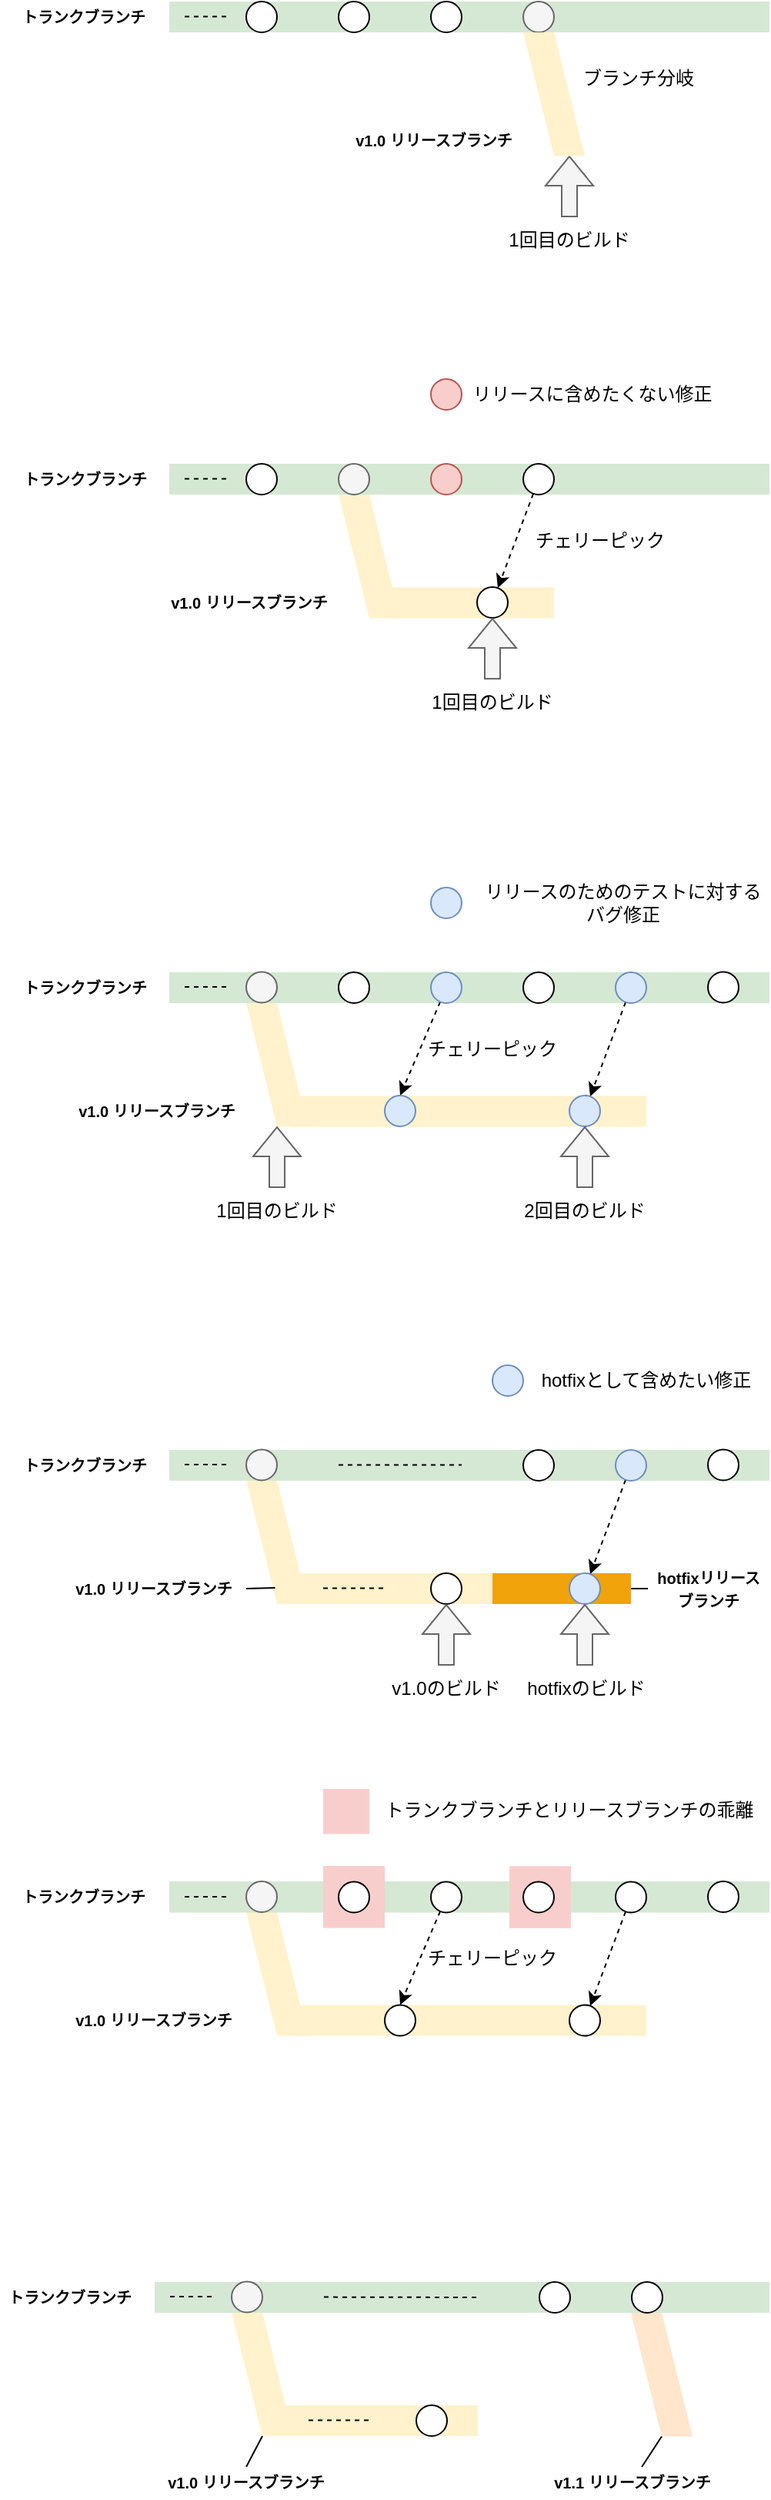 <mxfile version="24.7.7">
  <diagram name="ページ1" id="_p8y2ZMvJbF9bzFV4q6h">
    <mxGraphModel dx="1242" dy="785" grid="1" gridSize="10" guides="1" tooltips="1" connect="1" arrows="1" fold="1" page="1" pageScale="1" pageWidth="827" pageHeight="1169" math="0" shadow="0">
      <root>
        <mxCell id="0" />
        <mxCell id="1" parent="0" />
        <mxCell id="YSzRyxxZKu7olnSzr28_-48" value="" style="group" parent="1" vertex="1" connectable="0">
          <mxGeometry x="390" y="1520" width="100" height="80.25" as="geometry" />
        </mxCell>
        <mxCell id="YSzRyxxZKu7olnSzr28_-45" value="" style="shape=parallelogram;perimeter=parallelogramPerimeter;whiteSpace=wrap;html=1;fixedSize=1;fillColor=#ffe6cc;strokeColor=none;flipH=1;" parent="YSzRyxxZKu7olnSzr28_-48" vertex="1">
          <mxGeometry x="20" width="40" height="80.25" as="geometry" />
        </mxCell>
        <mxCell id="YSzRyxxZKu7olnSzr28_-2" value="" style="rounded=0;whiteSpace=wrap;html=1;fillColor=#f0a30a;strokeColor=none;fontColor=#000000;" parent="1" vertex="1">
          <mxGeometry x="320" y="1040" width="90" height="20" as="geometry" />
        </mxCell>
        <mxCell id="YSzRyxxZKu7olnSzr28_-1" value="" style="group" parent="1" vertex="1" connectable="0">
          <mxGeometry x="160" y="979.75" width="160" height="80.25" as="geometry" />
        </mxCell>
        <mxCell id="HbvzMS01daK5KtU9_YOO-90" value="" style="rounded=0;whiteSpace=wrap;html=1;fillColor=#fff2cc;strokeColor=none;" parent="YSzRyxxZKu7olnSzr28_-1" vertex="1">
          <mxGeometry x="30" y="60.25" width="130" height="20" as="geometry" />
        </mxCell>
        <mxCell id="lpfqvlLdq34NH5uHOWzO-2" value="" style="shape=parallelogram;perimeter=parallelogramPerimeter;whiteSpace=wrap;html=1;fixedSize=1;fillColor=#fff2cc;strokeColor=none;flipH=1;" parent="YSzRyxxZKu7olnSzr28_-1" vertex="1">
          <mxGeometry width="40" height="80.25" as="geometry" />
        </mxCell>
        <mxCell id="lpfqvlLdq34NH5uHOWzO-17" value="" style="group" parent="1" vertex="1" connectable="0">
          <mxGeometry x="220" y="340" width="260" height="80.25" as="geometry" />
        </mxCell>
        <mxCell id="lpfqvlLdq34NH5uHOWzO-18" value="" style="rounded=0;whiteSpace=wrap;html=1;fillColor=#fff2cc;strokeColor=none;" parent="lpfqvlLdq34NH5uHOWzO-17" vertex="1">
          <mxGeometry x="30" y="60.25" width="110" height="20" as="geometry" />
        </mxCell>
        <mxCell id="lpfqvlLdq34NH5uHOWzO-19" value="" style="shape=parallelogram;perimeter=parallelogramPerimeter;whiteSpace=wrap;html=1;fixedSize=1;fillColor=#fff2cc;strokeColor=none;flipH=1;" parent="lpfqvlLdq34NH5uHOWzO-17" vertex="1">
          <mxGeometry width="40" height="80.25" as="geometry" />
        </mxCell>
        <mxCell id="lpfqvlLdq34NH5uHOWzO-12" value="" style="group" parent="1" vertex="1" connectable="0">
          <mxGeometry x="160" y="670" width="260" height="80.25" as="geometry" />
        </mxCell>
        <mxCell id="lpfqvlLdq34NH5uHOWzO-13" value="" style="rounded=0;whiteSpace=wrap;html=1;fillColor=#fff2cc;strokeColor=none;" parent="lpfqvlLdq34NH5uHOWzO-12" vertex="1">
          <mxGeometry x="30" y="60.25" width="230" height="20" as="geometry" />
        </mxCell>
        <mxCell id="lpfqvlLdq34NH5uHOWzO-14" value="" style="shape=parallelogram;perimeter=parallelogramPerimeter;whiteSpace=wrap;html=1;fixedSize=1;fillColor=#fff2cc;strokeColor=none;flipH=1;" parent="lpfqvlLdq34NH5uHOWzO-12" vertex="1">
          <mxGeometry width="40" height="80.25" as="geometry" />
        </mxCell>
        <mxCell id="lpfqvlLdq34NH5uHOWzO-7" value="" style="group" parent="1" vertex="1" connectable="0">
          <mxGeometry x="160" y="1260" width="260" height="80.25" as="geometry" />
        </mxCell>
        <mxCell id="lpfqvlLdq34NH5uHOWzO-4" value="" style="rounded=0;whiteSpace=wrap;html=1;fillColor=#fff2cc;strokeColor=none;" parent="lpfqvlLdq34NH5uHOWzO-7" vertex="1">
          <mxGeometry x="30" y="60.25" width="230" height="20" as="geometry" />
        </mxCell>
        <mxCell id="lpfqvlLdq34NH5uHOWzO-5" value="" style="shape=parallelogram;perimeter=parallelogramPerimeter;whiteSpace=wrap;html=1;fixedSize=1;fillColor=#fff2cc;strokeColor=none;flipH=1;" parent="lpfqvlLdq34NH5uHOWzO-7" vertex="1">
          <mxGeometry width="40" height="80.25" as="geometry" />
        </mxCell>
        <mxCell id="qTluzcmFmL69i6N4RuAm-2" value="" style="rounded=0;whiteSpace=wrap;html=1;fillColor=#d5e8d4;strokeColor=none;" parent="1" vertex="1">
          <mxGeometry x="110" y="1240" width="390" height="20.25" as="geometry" />
        </mxCell>
        <mxCell id="2vuED8A4F-XmMgElCVzB-1" value="" style="rounded=0;whiteSpace=wrap;html=1;fillColor=#f8cecc;strokeColor=none;" parent="1" vertex="1">
          <mxGeometry x="331" y="1230.13" width="40" height="40.25" as="geometry" />
        </mxCell>
        <mxCell id="p1uvAuJWru4tgl7bkKN8-22" value="" style="rounded=0;whiteSpace=wrap;html=1;fillColor=#d5e8d4;strokeColor=none;" parent="1" vertex="1">
          <mxGeometry x="110" y="20" width="390" height="20" as="geometry" />
        </mxCell>
        <mxCell id="qTluzcmFmL69i6N4RuAm-30" value="" style="rounded=0;whiteSpace=wrap;html=1;fillColor=#f8cecc;strokeColor=none;" parent="1" vertex="1">
          <mxGeometry x="210" y="1230" width="40" height="40.25" as="geometry" />
        </mxCell>
        <mxCell id="p1uvAuJWru4tgl7bkKN8-8" value="" style="ellipse;whiteSpace=wrap;html=1;aspect=fixed;" parent="1" vertex="1">
          <mxGeometry x="160" y="20" width="20" height="20" as="geometry" />
        </mxCell>
        <mxCell id="Q-xTxNDlCBi8yUghtBU0-15" value="" style="ellipse;whiteSpace=wrap;html=1;aspect=fixed;" parent="1" vertex="1">
          <mxGeometry x="220" y="20" width="20" height="20" as="geometry" />
        </mxCell>
        <mxCell id="kbSniEzKT8dJjR5d77Om-10" value="" style="ellipse;whiteSpace=wrap;html=1;aspect=fixed;" parent="1" vertex="1">
          <mxGeometry x="280" y="20" width="20" height="20" as="geometry" />
        </mxCell>
        <mxCell id="kbSniEzKT8dJjR5d77Om-11" value="" style="ellipse;whiteSpace=wrap;html=1;aspect=fixed;fillColor=#f5f5f5;strokeColor=#666666;fontColor=#333333;" parent="1" vertex="1">
          <mxGeometry x="340" y="20" width="20" height="20" as="geometry" />
        </mxCell>
        <mxCell id="p1uvAuJWru4tgl7bkKN8-2" value="&lt;font style=&quot;font-size: 10px;&quot;&gt;&lt;b&gt;トランクブランチ&lt;/b&gt;&lt;/font&gt;" style="text;html=1;strokeColor=none;fillColor=none;align=center;verticalAlign=middle;whiteSpace=wrap;rounded=0;" parent="1" vertex="1">
          <mxGeometry x="9" y="19.38" width="91" height="21.25" as="geometry" />
        </mxCell>
        <mxCell id="p1uvAuJWru4tgl7bkKN8-4" value="&lt;b&gt;&lt;font style=&quot;font-size: 10px;&quot;&gt;v1.0 リリースブランチ&lt;/font&gt;&lt;/b&gt;" style="text;html=1;strokeColor=none;fillColor=none;align=center;verticalAlign=middle;whiteSpace=wrap;rounded=0;" parent="1" vertex="1">
          <mxGeometry x="224" y="100.25" width="116" height="20" as="geometry" />
        </mxCell>
        <mxCell id="HbvzMS01daK5KtU9_YOO-7" value="" style="rounded=0;whiteSpace=wrap;html=1;fillColor=#d5e8d4;strokeColor=none;" parent="1" vertex="1">
          <mxGeometry x="110" y="650" width="390" height="20" as="geometry" />
        </mxCell>
        <mxCell id="HbvzMS01daK5KtU9_YOO-16" value="" style="ellipse;whiteSpace=wrap;html=1;aspect=fixed;fillColor=#f5f5f5;fontColor=#333333;strokeColor=#666666;" parent="1" vertex="1">
          <mxGeometry x="160" y="649.75" width="20" height="20" as="geometry" />
        </mxCell>
        <mxCell id="HbvzMS01daK5KtU9_YOO-36" style="rounded=0;orthogonalLoop=1;jettySize=auto;html=1;entryX=0.5;entryY=0;entryDx=0;entryDy=0;dashed=1;" parent="1" source="HbvzMS01daK5KtU9_YOO-23" target="HbvzMS01daK5KtU9_YOO-33" edge="1">
          <mxGeometry relative="1" as="geometry" />
        </mxCell>
        <mxCell id="HbvzMS01daK5KtU9_YOO-23" value="" style="ellipse;whiteSpace=wrap;html=1;aspect=fixed;fillColor=#dae8fc;strokeColor=#6c8ebf;" parent="1" vertex="1">
          <mxGeometry x="280" y="650" width="20" height="20" as="geometry" />
        </mxCell>
        <mxCell id="HbvzMS01daK5KtU9_YOO-25" value="" style="ellipse;whiteSpace=wrap;html=1;aspect=fixed;" parent="1" vertex="1">
          <mxGeometry x="340" y="650" width="20" height="20" as="geometry" />
        </mxCell>
        <mxCell id="HbvzMS01daK5KtU9_YOO-37" style="rounded=0;orthogonalLoop=1;jettySize=auto;html=1;dashed=1;" parent="1" source="HbvzMS01daK5KtU9_YOO-26" target="HbvzMS01daK5KtU9_YOO-34" edge="1">
          <mxGeometry relative="1" as="geometry" />
        </mxCell>
        <mxCell id="HbvzMS01daK5KtU9_YOO-26" value="" style="ellipse;whiteSpace=wrap;html=1;aspect=fixed;fillColor=#dae8fc;strokeColor=#6c8ebf;" parent="1" vertex="1">
          <mxGeometry x="400" y="650" width="20" height="20" as="geometry" />
        </mxCell>
        <mxCell id="HbvzMS01daK5KtU9_YOO-29" value="" style="ellipse;whiteSpace=wrap;html=1;aspect=fixed;" parent="1" vertex="1">
          <mxGeometry x="460" y="649.75" width="20" height="20" as="geometry" />
        </mxCell>
        <mxCell id="HbvzMS01daK5KtU9_YOO-33" value="" style="ellipse;whiteSpace=wrap;html=1;aspect=fixed;fillColor=#dae8fc;strokeColor=#6c8ebf;" parent="1" vertex="1">
          <mxGeometry x="250" y="730" width="20" height="20" as="geometry" />
        </mxCell>
        <mxCell id="HbvzMS01daK5KtU9_YOO-34" value="" style="ellipse;whiteSpace=wrap;html=1;aspect=fixed;fillColor=#dae8fc;strokeColor=#6c8ebf;" parent="1" vertex="1">
          <mxGeometry x="370" y="730" width="20" height="20" as="geometry" />
        </mxCell>
        <mxCell id="HbvzMS01daK5KtU9_YOO-39" value="" style="ellipse;whiteSpace=wrap;html=1;aspect=fixed;fillColor=#dae8fc;strokeColor=#6c8ebf;" parent="1" vertex="1">
          <mxGeometry x="280" y="595" width="20" height="20" as="geometry" />
        </mxCell>
        <mxCell id="HbvzMS01daK5KtU9_YOO-40" value="リリースのためのテストに対するバグ修正" style="text;html=1;align=center;verticalAlign=middle;whiteSpace=wrap;rounded=0;" parent="1" vertex="1">
          <mxGeometry x="310" y="590" width="190" height="30" as="geometry" />
        </mxCell>
        <mxCell id="HbvzMS01daK5KtU9_YOO-46" value="チェリーピック" style="text;html=1;align=center;verticalAlign=middle;whiteSpace=wrap;rounded=0;" parent="1" vertex="1">
          <mxGeometry x="270" y="685" width="100" height="30" as="geometry" />
        </mxCell>
        <mxCell id="HbvzMS01daK5KtU9_YOO-47" value="" style="ellipse;whiteSpace=wrap;html=1;aspect=fixed;" parent="1" vertex="1">
          <mxGeometry x="220" y="650" width="20" height="20" as="geometry" />
        </mxCell>
        <mxCell id="HbvzMS01daK5KtU9_YOO-51" value="" style="rounded=0;whiteSpace=wrap;html=1;fillColor=#d5e8d4;strokeColor=none;" parent="1" vertex="1">
          <mxGeometry x="110" y="320" width="390" height="20" as="geometry" />
        </mxCell>
        <mxCell id="HbvzMS01daK5KtU9_YOO-54" value="" style="ellipse;whiteSpace=wrap;html=1;aspect=fixed;" parent="1" vertex="1">
          <mxGeometry x="160" y="320" width="20" height="20" as="geometry" />
        </mxCell>
        <mxCell id="HbvzMS01daK5KtU9_YOO-56" value="" style="ellipse;whiteSpace=wrap;html=1;aspect=fixed;fillColor=#f5f5f5;fontColor=#333333;strokeColor=#666666;" parent="1" vertex="1">
          <mxGeometry x="220" y="320" width="20" height="20" as="geometry" />
        </mxCell>
        <mxCell id="HbvzMS01daK5KtU9_YOO-58" value="" style="ellipse;whiteSpace=wrap;html=1;aspect=fixed;fillColor=#f8cecc;strokeColor=#b85450;" parent="1" vertex="1">
          <mxGeometry x="280" y="320" width="20" height="20" as="geometry" />
        </mxCell>
        <mxCell id="HbvzMS01daK5KtU9_YOO-64" style="rounded=0;orthogonalLoop=1;jettySize=auto;html=1;dashed=1;" parent="1" source="HbvzMS01daK5KtU9_YOO-60" target="HbvzMS01daK5KtU9_YOO-63" edge="1">
          <mxGeometry relative="1" as="geometry" />
        </mxCell>
        <mxCell id="HbvzMS01daK5KtU9_YOO-60" value="" style="ellipse;whiteSpace=wrap;html=1;aspect=fixed;" parent="1" vertex="1">
          <mxGeometry x="340" y="320" width="20" height="20" as="geometry" />
        </mxCell>
        <mxCell id="HbvzMS01daK5KtU9_YOO-63" value="" style="ellipse;whiteSpace=wrap;html=1;aspect=fixed;" parent="1" vertex="1">
          <mxGeometry x="310" y="400" width="20" height="20" as="geometry" />
        </mxCell>
        <mxCell id="HbvzMS01daK5KtU9_YOO-65" value="チェリーピック" style="text;html=1;align=center;verticalAlign=middle;whiteSpace=wrap;rounded=0;" parent="1" vertex="1">
          <mxGeometry x="340" y="355" width="100" height="30" as="geometry" />
        </mxCell>
        <mxCell id="HbvzMS01daK5KtU9_YOO-66" value="" style="ellipse;whiteSpace=wrap;html=1;aspect=fixed;fillColor=#f8cecc;strokeColor=#b85450;" parent="1" vertex="1">
          <mxGeometry x="280" y="265" width="20" height="20" as="geometry" />
        </mxCell>
        <mxCell id="HbvzMS01daK5KtU9_YOO-67" value="リリースに含めたくない修正" style="text;html=1;align=center;verticalAlign=middle;whiteSpace=wrap;rounded=0;fontFamily=Helvetica;fontSize=12;fontColor=default;" parent="1" vertex="1">
          <mxGeometry x="300" y="260" width="170" height="30" as="geometry" />
        </mxCell>
        <mxCell id="HbvzMS01daK5KtU9_YOO-68" value="" style="shape=flexArrow;endArrow=classic;html=1;rounded=0;fillColor=#f5f5f5;strokeColor=#666666;" parent="1" edge="1">
          <mxGeometry width="50" height="50" relative="1" as="geometry">
            <mxPoint x="370" y="160" as="sourcePoint" />
            <mxPoint x="370" y="120" as="targetPoint" />
          </mxGeometry>
        </mxCell>
        <mxCell id="HbvzMS01daK5KtU9_YOO-69" value="1回目のビルド" style="text;html=1;align=center;verticalAlign=middle;whiteSpace=wrap;rounded=0;fontFamily=Helvetica;fontSize=12;fontColor=default;" parent="1" vertex="1">
          <mxGeometry x="320" y="160" width="100" height="30" as="geometry" />
        </mxCell>
        <mxCell id="HbvzMS01daK5KtU9_YOO-82" value="" style="shape=flexArrow;endArrow=classic;html=1;rounded=0;fillColor=#f5f5f5;strokeColor=#666666;" parent="1" edge="1">
          <mxGeometry width="50" height="50" relative="1" as="geometry">
            <mxPoint x="320" y="460" as="sourcePoint" />
            <mxPoint x="320" y="420" as="targetPoint" />
          </mxGeometry>
        </mxCell>
        <mxCell id="HbvzMS01daK5KtU9_YOO-83" value="1回目のビルド" style="text;html=1;align=center;verticalAlign=middle;whiteSpace=wrap;rounded=0;fontFamily=Helvetica;fontSize=12;fontColor=default;" parent="1" vertex="1">
          <mxGeometry x="270" y="460" width="100" height="30" as="geometry" />
        </mxCell>
        <mxCell id="HbvzMS01daK5KtU9_YOO-84" value="" style="shape=flexArrow;endArrow=classic;html=1;rounded=0;fillColor=#f5f5f5;strokeColor=#666666;" parent="1" edge="1">
          <mxGeometry width="50" height="50" relative="1" as="geometry">
            <mxPoint x="180" y="790" as="sourcePoint" />
            <mxPoint x="180" y="750" as="targetPoint" />
          </mxGeometry>
        </mxCell>
        <mxCell id="HbvzMS01daK5KtU9_YOO-85" value="1回目のビルド" style="text;html=1;align=center;verticalAlign=middle;whiteSpace=wrap;rounded=0;fontFamily=Helvetica;fontSize=12;fontColor=default;" parent="1" vertex="1">
          <mxGeometry x="130" y="790" width="100" height="30" as="geometry" />
        </mxCell>
        <mxCell id="HbvzMS01daK5KtU9_YOO-86" value="" style="shape=flexArrow;endArrow=classic;html=1;rounded=0;fillColor=#f5f5f5;strokeColor=#666666;" parent="1" edge="1">
          <mxGeometry width="50" height="50" relative="1" as="geometry">
            <mxPoint x="380" y="790" as="sourcePoint" />
            <mxPoint x="380" y="750" as="targetPoint" />
          </mxGeometry>
        </mxCell>
        <mxCell id="HbvzMS01daK5KtU9_YOO-87" value="2回目のビルド" style="text;html=1;align=center;verticalAlign=middle;whiteSpace=wrap;rounded=0;fontFamily=Helvetica;fontSize=12;fontColor=default;" parent="1" vertex="1">
          <mxGeometry x="330" y="790" width="100" height="30" as="geometry" />
        </mxCell>
        <mxCell id="HbvzMS01daK5KtU9_YOO-89" value="ブランチ分岐" style="text;html=1;align=center;verticalAlign=middle;whiteSpace=wrap;rounded=0;fontFamily=Helvetica;fontSize=12;fontColor=default;" parent="1" vertex="1">
          <mxGeometry x="370" y="55" width="90" height="30" as="geometry" />
        </mxCell>
        <mxCell id="HbvzMS01daK5KtU9_YOO-91" value="" style="rounded=0;whiteSpace=wrap;html=1;fillColor=#d5e8d4;strokeColor=none;" parent="1" vertex="1">
          <mxGeometry x="110" y="960" width="390" height="20" as="geometry" />
        </mxCell>
        <mxCell id="HbvzMS01daK5KtU9_YOO-94" value="" style="ellipse;whiteSpace=wrap;html=1;aspect=fixed;fillColor=#f5f5f5;fontColor=#333333;strokeColor=#666666;" parent="1" vertex="1">
          <mxGeometry x="160" y="959.75" width="20" height="20" as="geometry" />
        </mxCell>
        <mxCell id="YSzRyxxZKu7olnSzr28_-3" style="rounded=0;orthogonalLoop=1;jettySize=auto;html=1;entryX=0.531;entryY=0.869;entryDx=0;entryDy=0;endArrow=none;endFill=0;exitX=1;exitY=0.5;exitDx=0;exitDy=0;entryPerimeter=0;" parent="1" source="HbvzMS01daK5KtU9_YOO-96" target="lpfqvlLdq34NH5uHOWzO-2" edge="1">
          <mxGeometry relative="1" as="geometry" />
        </mxCell>
        <mxCell id="HbvzMS01daK5KtU9_YOO-96" value="&lt;b&gt;&lt;font style=&quot;font-size: 10px;&quot;&gt;v1.0 リリースブランチ&lt;/font&gt;&lt;/b&gt;" style="text;html=1;strokeColor=none;fillColor=none;align=center;verticalAlign=middle;whiteSpace=wrap;rounded=0;" parent="1" vertex="1">
          <mxGeometry x="40" y="1040" width="120" height="20" as="geometry" />
        </mxCell>
        <mxCell id="HbvzMS01daK5KtU9_YOO-102" value="" style="ellipse;whiteSpace=wrap;html=1;aspect=fixed;" parent="1" vertex="1">
          <mxGeometry x="340" y="960" width="20" height="20" as="geometry" />
        </mxCell>
        <mxCell id="HbvzMS01daK5KtU9_YOO-103" style="rounded=0;orthogonalLoop=1;jettySize=auto;html=1;dashed=1;" parent="1" source="HbvzMS01daK5KtU9_YOO-104" target="HbvzMS01daK5KtU9_YOO-109" edge="1">
          <mxGeometry relative="1" as="geometry" />
        </mxCell>
        <mxCell id="HbvzMS01daK5KtU9_YOO-104" value="" style="ellipse;whiteSpace=wrap;html=1;aspect=fixed;fillColor=#dae8fc;strokeColor=#6c8ebf;" parent="1" vertex="1">
          <mxGeometry x="400" y="960" width="20" height="20" as="geometry" />
        </mxCell>
        <mxCell id="HbvzMS01daK5KtU9_YOO-105" value="" style="ellipse;whiteSpace=wrap;html=1;aspect=fixed;" parent="1" vertex="1">
          <mxGeometry x="460" y="959.75" width="20" height="20" as="geometry" />
        </mxCell>
        <mxCell id="HbvzMS01daK5KtU9_YOO-108" value="" style="ellipse;whiteSpace=wrap;html=1;aspect=fixed;" parent="1" vertex="1">
          <mxGeometry x="280" y="1040" width="20" height="20" as="geometry" />
        </mxCell>
        <mxCell id="HbvzMS01daK5KtU9_YOO-109" value="" style="ellipse;whiteSpace=wrap;html=1;aspect=fixed;fillColor=#dae8fc;strokeColor=#6c8ebf;" parent="1" vertex="1">
          <mxGeometry x="370" y="1040" width="20" height="20" as="geometry" />
        </mxCell>
        <mxCell id="HbvzMS01daK5KtU9_YOO-110" value="" style="ellipse;whiteSpace=wrap;html=1;aspect=fixed;fillColor=#dae8fc;strokeColor=#6c8ebf;" parent="1" vertex="1">
          <mxGeometry x="320" y="905" width="20" height="20" as="geometry" />
        </mxCell>
        <mxCell id="HbvzMS01daK5KtU9_YOO-111" value="hotfixとして含めたい修正" style="text;html=1;align=center;verticalAlign=middle;whiteSpace=wrap;rounded=0;" parent="1" vertex="1">
          <mxGeometry x="340" y="900" width="160" height="30" as="geometry" />
        </mxCell>
        <mxCell id="HbvzMS01daK5KtU9_YOO-115" value="" style="shape=flexArrow;endArrow=classic;html=1;rounded=0;fillColor=#f5f5f5;strokeColor=#666666;" parent="1" edge="1">
          <mxGeometry width="50" height="50" relative="1" as="geometry">
            <mxPoint x="290" y="1100" as="sourcePoint" />
            <mxPoint x="290" y="1060" as="targetPoint" />
          </mxGeometry>
        </mxCell>
        <mxCell id="HbvzMS01daK5KtU9_YOO-116" value="v1.0のビルド" style="text;html=1;align=center;verticalAlign=middle;whiteSpace=wrap;rounded=0;fontFamily=Helvetica;fontSize=12;fontColor=default;" parent="1" vertex="1">
          <mxGeometry x="245" y="1100" width="90" height="30" as="geometry" />
        </mxCell>
        <mxCell id="HbvzMS01daK5KtU9_YOO-117" value="" style="shape=flexArrow;endArrow=classic;html=1;rounded=0;fillColor=#f5f5f5;strokeColor=#666666;" parent="1" edge="1">
          <mxGeometry width="50" height="50" relative="1" as="geometry">
            <mxPoint x="380" y="1100" as="sourcePoint" />
            <mxPoint x="380" y="1060" as="targetPoint" />
          </mxGeometry>
        </mxCell>
        <mxCell id="HbvzMS01daK5KtU9_YOO-118" value="hotfixのビルド" style="text;html=1;align=center;verticalAlign=middle;whiteSpace=wrap;rounded=0;fontFamily=Helvetica;fontSize=12;fontColor=default;" parent="1" vertex="1">
          <mxGeometry x="331" y="1100" width="100" height="30" as="geometry" />
        </mxCell>
        <mxCell id="HbvzMS01daK5KtU9_YOO-120" value="" style="endArrow=none;html=1;rounded=0;dashed=1;endFill=0;" parent="1" edge="1">
          <mxGeometry width="50" height="50" relative="1" as="geometry">
            <mxPoint x="220" y="969.8" as="sourcePoint" />
            <mxPoint x="300" y="969.8" as="targetPoint" />
          </mxGeometry>
        </mxCell>
        <mxCell id="HbvzMS01daK5KtU9_YOO-123" value="" style="endArrow=none;html=1;rounded=0;dashed=1;endFill=0;" parent="1" edge="1">
          <mxGeometry width="50" height="50" relative="1" as="geometry">
            <mxPoint x="210" y="1049.8" as="sourcePoint" />
            <mxPoint x="250" y="1049.8" as="targetPoint" />
          </mxGeometry>
        </mxCell>
        <mxCell id="qTluzcmFmL69i6N4RuAm-5" value="" style="ellipse;whiteSpace=wrap;html=1;aspect=fixed;fillColor=#f5f5f5;fontColor=#333333;strokeColor=#666666;" parent="1" vertex="1">
          <mxGeometry x="160" y="1240" width="20" height="20" as="geometry" />
        </mxCell>
        <mxCell id="qTluzcmFmL69i6N4RuAm-10" style="rounded=0;orthogonalLoop=1;jettySize=auto;html=1;entryX=0.5;entryY=0;entryDx=0;entryDy=0;dashed=1;" parent="1" source="qTluzcmFmL69i6N4RuAm-11" target="qTluzcmFmL69i6N4RuAm-19" edge="1">
          <mxGeometry relative="1" as="geometry" />
        </mxCell>
        <mxCell id="qTluzcmFmL69i6N4RuAm-11" value="" style="ellipse;whiteSpace=wrap;html=1;aspect=fixed;" parent="1" vertex="1">
          <mxGeometry x="280" y="1240.25" width="20" height="20" as="geometry" />
        </mxCell>
        <mxCell id="qTluzcmFmL69i6N4RuAm-13" value="" style="ellipse;whiteSpace=wrap;html=1;aspect=fixed;" parent="1" vertex="1">
          <mxGeometry x="340" y="1240.25" width="20" height="20" as="geometry" />
        </mxCell>
        <mxCell id="qTluzcmFmL69i6N4RuAm-14" style="rounded=0;orthogonalLoop=1;jettySize=auto;html=1;dashed=1;" parent="1" source="qTluzcmFmL69i6N4RuAm-15" target="qTluzcmFmL69i6N4RuAm-20" edge="1">
          <mxGeometry relative="1" as="geometry" />
        </mxCell>
        <mxCell id="qTluzcmFmL69i6N4RuAm-15" value="" style="ellipse;whiteSpace=wrap;html=1;aspect=fixed;" parent="1" vertex="1">
          <mxGeometry x="400" y="1240.25" width="20" height="20" as="geometry" />
        </mxCell>
        <mxCell id="qTluzcmFmL69i6N4RuAm-16" value="" style="ellipse;whiteSpace=wrap;html=1;aspect=fixed;" parent="1" vertex="1">
          <mxGeometry x="460" y="1240" width="20" height="20" as="geometry" />
        </mxCell>
        <mxCell id="qTluzcmFmL69i6N4RuAm-19" value="" style="ellipse;whiteSpace=wrap;html=1;aspect=fixed;" parent="1" vertex="1">
          <mxGeometry x="250" y="1320.25" width="20" height="20" as="geometry" />
        </mxCell>
        <mxCell id="qTluzcmFmL69i6N4RuAm-20" value="" style="ellipse;whiteSpace=wrap;html=1;aspect=fixed;" parent="1" vertex="1">
          <mxGeometry x="370" y="1320.25" width="20" height="20" as="geometry" />
        </mxCell>
        <mxCell id="qTluzcmFmL69i6N4RuAm-22" value="トランクブランチとリリースブランチの乖離" style="text;html=1;align=center;verticalAlign=middle;whiteSpace=wrap;rounded=0;" parent="1" vertex="1">
          <mxGeometry x="240" y="1179.25" width="260" height="30" as="geometry" />
        </mxCell>
        <mxCell id="qTluzcmFmL69i6N4RuAm-23" value="チェリーピック" style="text;html=1;align=center;verticalAlign=middle;whiteSpace=wrap;rounded=0;" parent="1" vertex="1">
          <mxGeometry x="270" y="1275.25" width="100" height="30" as="geometry" />
        </mxCell>
        <mxCell id="qTluzcmFmL69i6N4RuAm-25" value="" style="ellipse;whiteSpace=wrap;html=1;aspect=fixed;" parent="1" vertex="1">
          <mxGeometry x="220" y="1240.25" width="20" height="20" as="geometry" />
        </mxCell>
        <mxCell id="2vuED8A4F-XmMgElCVzB-2" value="" style="rounded=0;whiteSpace=wrap;html=1;fillColor=#f8cecc;strokeColor=none;" parent="1" vertex="1">
          <mxGeometry x="210" y="1180" width="30" height="29.25" as="geometry" />
        </mxCell>
        <mxCell id="lpfqvlLdq34NH5uHOWzO-10" value="" style="shape=parallelogram;perimeter=parallelogramPerimeter;whiteSpace=wrap;html=1;fixedSize=1;fillColor=#fff2cc;strokeColor=none;flipH=1;" parent="1" vertex="1">
          <mxGeometry x="340" y="40" width="40" height="80.25" as="geometry" />
        </mxCell>
        <mxCell id="lpfqvlLdq34NH5uHOWzO-20" value="" style="endArrow=none;html=1;rounded=0;dashed=1;endFill=0;" parent="1" edge="1">
          <mxGeometry width="50" height="50" relative="1" as="geometry">
            <mxPoint x="120" y="1250" as="sourcePoint" />
            <mxPoint x="150" y="1250" as="targetPoint" />
          </mxGeometry>
        </mxCell>
        <mxCell id="lpfqvlLdq34NH5uHOWzO-21" value="" style="endArrow=none;html=1;rounded=0;dashed=1;endFill=0;" parent="1" edge="1">
          <mxGeometry width="50" height="50" relative="1" as="geometry">
            <mxPoint x="120" y="969.54" as="sourcePoint" />
            <mxPoint x="150" y="969.54" as="targetPoint" />
          </mxGeometry>
        </mxCell>
        <mxCell id="lpfqvlLdq34NH5uHOWzO-22" value="" style="endArrow=none;html=1;rounded=0;dashed=1;endFill=0;" parent="1" edge="1">
          <mxGeometry width="50" height="50" relative="1" as="geometry">
            <mxPoint x="120" y="659.47" as="sourcePoint" />
            <mxPoint x="150" y="659.47" as="targetPoint" />
          </mxGeometry>
        </mxCell>
        <mxCell id="lpfqvlLdq34NH5uHOWzO-23" value="" style="endArrow=none;html=1;rounded=0;dashed=1;endFill=0;" parent="1" edge="1">
          <mxGeometry width="50" height="50" relative="1" as="geometry">
            <mxPoint x="120" y="329.72" as="sourcePoint" />
            <mxPoint x="150" y="329.72" as="targetPoint" />
          </mxGeometry>
        </mxCell>
        <mxCell id="lpfqvlLdq34NH5uHOWzO-24" value="" style="endArrow=none;html=1;rounded=0;dashed=1;endFill=0;" parent="1" edge="1">
          <mxGeometry width="50" height="50" relative="1" as="geometry">
            <mxPoint x="120" y="29.78" as="sourcePoint" />
            <mxPoint x="150" y="29.78" as="targetPoint" />
          </mxGeometry>
        </mxCell>
        <mxCell id="YSzRyxxZKu7olnSzr28_-5" style="rounded=0;orthogonalLoop=1;jettySize=auto;html=1;entryX=1;entryY=0.5;entryDx=0;entryDy=0;endArrow=none;endFill=0;" parent="1" source="YSzRyxxZKu7olnSzr28_-4" target="YSzRyxxZKu7olnSzr28_-2" edge="1">
          <mxGeometry relative="1" as="geometry" />
        </mxCell>
        <mxCell id="YSzRyxxZKu7olnSzr28_-4" value="&lt;font style=&quot;font-size: 10px;&quot;&gt;&lt;b&gt;hotfixリリース&lt;/b&gt;&lt;/font&gt;&lt;div&gt;&lt;font style=&quot;font-size: 10px;&quot;&gt;&lt;b&gt;ブランチ&lt;/b&gt;&lt;/font&gt;&lt;/div&gt;" style="text;html=1;strokeColor=none;fillColor=none;align=center;verticalAlign=middle;whiteSpace=wrap;rounded=0;" parent="1" vertex="1">
          <mxGeometry x="421" y="1030" width="79" height="40" as="geometry" />
        </mxCell>
        <mxCell id="YSzRyxxZKu7olnSzr28_-6" value="&lt;font style=&quot;font-size: 10px;&quot;&gt;&lt;b&gt;トランクブランチ&lt;/b&gt;&lt;/font&gt;" style="text;html=1;strokeColor=none;fillColor=none;align=center;verticalAlign=middle;whiteSpace=wrap;rounded=0;" parent="1" vertex="1">
          <mxGeometry x="9.5" y="319.38" width="91" height="21.25" as="geometry" />
        </mxCell>
        <mxCell id="YSzRyxxZKu7olnSzr28_-7" value="&lt;b&gt;&lt;font style=&quot;font-size: 10px;&quot;&gt;v1.0 リリースブランチ&lt;/font&gt;&lt;/b&gt;" style="text;html=1;strokeColor=none;fillColor=none;align=center;verticalAlign=middle;whiteSpace=wrap;rounded=0;" parent="1" vertex="1">
          <mxGeometry x="104" y="400" width="116" height="20" as="geometry" />
        </mxCell>
        <mxCell id="YSzRyxxZKu7olnSzr28_-8" value="&lt;font style=&quot;font-size: 10px;&quot;&gt;&lt;b&gt;トランクブランチ&lt;/b&gt;&lt;/font&gt;" style="text;html=1;strokeColor=none;fillColor=none;align=center;verticalAlign=middle;whiteSpace=wrap;rounded=0;" parent="1" vertex="1">
          <mxGeometry x="9.5" y="649.37" width="91" height="21.25" as="geometry" />
        </mxCell>
        <mxCell id="YSzRyxxZKu7olnSzr28_-9" value="&lt;b&gt;&lt;font style=&quot;font-size: 10px;&quot;&gt;v1.0 リリースブランチ&lt;/font&gt;&lt;/b&gt;" style="text;html=1;strokeColor=none;fillColor=none;align=center;verticalAlign=middle;whiteSpace=wrap;rounded=0;" parent="1" vertex="1">
          <mxGeometry x="44" y="730" width="116" height="20" as="geometry" />
        </mxCell>
        <mxCell id="YSzRyxxZKu7olnSzr28_-10" value="&lt;font style=&quot;font-size: 10px;&quot;&gt;&lt;b&gt;トランクブランチ&lt;/b&gt;&lt;/font&gt;" style="text;html=1;strokeColor=none;fillColor=none;align=center;verticalAlign=middle;whiteSpace=wrap;rounded=0;" parent="1" vertex="1">
          <mxGeometry x="9.5" y="959.38" width="91" height="21.25" as="geometry" />
        </mxCell>
        <mxCell id="YSzRyxxZKu7olnSzr28_-11" value="&lt;font style=&quot;font-size: 10px;&quot;&gt;&lt;b&gt;トランクブランチ&lt;/b&gt;&lt;/font&gt;" style="text;html=1;strokeColor=none;fillColor=none;align=center;verticalAlign=middle;whiteSpace=wrap;rounded=0;" parent="1" vertex="1">
          <mxGeometry x="9" y="1239.63" width="91" height="21.25" as="geometry" />
        </mxCell>
        <mxCell id="YSzRyxxZKu7olnSzr28_-12" value="&lt;b&gt;&lt;font style=&quot;font-size: 10px;&quot;&gt;v1.0 リリースブランチ&lt;/font&gt;&lt;/b&gt;" style="text;html=1;strokeColor=none;fillColor=none;align=center;verticalAlign=middle;whiteSpace=wrap;rounded=0;" parent="1" vertex="1">
          <mxGeometry x="40" y="1320.25" width="120" height="20" as="geometry" />
        </mxCell>
        <mxCell id="YSzRyxxZKu7olnSzr28_-15" value="" style="group" parent="1" vertex="1" connectable="0">
          <mxGeometry x="150.5" y="1519.75" width="160" height="80.25" as="geometry" />
        </mxCell>
        <mxCell id="YSzRyxxZKu7olnSzr28_-16" value="" style="rounded=0;whiteSpace=wrap;html=1;fillColor=#fff2cc;strokeColor=none;" parent="YSzRyxxZKu7olnSzr28_-15" vertex="1">
          <mxGeometry x="30" y="60.25" width="130" height="20" as="geometry" />
        </mxCell>
        <mxCell id="YSzRyxxZKu7olnSzr28_-17" value="" style="shape=parallelogram;perimeter=parallelogramPerimeter;whiteSpace=wrap;html=1;fixedSize=1;fillColor=#fff2cc;strokeColor=none;flipH=1;" parent="YSzRyxxZKu7olnSzr28_-15" vertex="1">
          <mxGeometry width="40" height="80.25" as="geometry" />
        </mxCell>
        <mxCell id="YSzRyxxZKu7olnSzr28_-18" value="" style="rounded=0;whiteSpace=wrap;html=1;fillColor=#d5e8d4;strokeColor=none;" parent="1" vertex="1">
          <mxGeometry x="100.5" y="1500" width="399.5" height="20" as="geometry" />
        </mxCell>
        <mxCell id="YSzRyxxZKu7olnSzr28_-19" value="" style="ellipse;whiteSpace=wrap;html=1;aspect=fixed;fillColor=#f5f5f5;fontColor=#333333;strokeColor=#666666;" parent="1" vertex="1">
          <mxGeometry x="150.5" y="1499.75" width="20" height="20" as="geometry" />
        </mxCell>
        <mxCell id="YSzRyxxZKu7olnSzr28_-20" style="rounded=0;orthogonalLoop=1;jettySize=auto;html=1;entryX=0.5;entryY=1;entryDx=0;entryDy=0;endArrow=none;endFill=0;exitX=0.5;exitY=0;exitDx=0;exitDy=0;" parent="1" source="YSzRyxxZKu7olnSzr28_-21" target="YSzRyxxZKu7olnSzr28_-17" edge="1">
          <mxGeometry relative="1" as="geometry" />
        </mxCell>
        <mxCell id="YSzRyxxZKu7olnSzr28_-21" value="&lt;b&gt;&lt;font style=&quot;font-size: 10px;&quot;&gt;v1.0 リリースブランチ&lt;/font&gt;&lt;/b&gt;" style="text;html=1;strokeColor=none;fillColor=none;align=center;verticalAlign=middle;whiteSpace=wrap;rounded=0;" parent="1" vertex="1">
          <mxGeometry x="100" y="1620" width="120" height="20" as="geometry" />
        </mxCell>
        <mxCell id="YSzRyxxZKu7olnSzr28_-22" value="" style="ellipse;whiteSpace=wrap;html=1;aspect=fixed;" parent="1" vertex="1">
          <mxGeometry x="350.5" y="1500" width="20" height="20" as="geometry" />
        </mxCell>
        <mxCell id="YSzRyxxZKu7olnSzr28_-24" value="" style="ellipse;whiteSpace=wrap;html=1;aspect=fixed;" parent="1" vertex="1">
          <mxGeometry x="410.5" y="1500" width="20" height="20" as="geometry" />
        </mxCell>
        <mxCell id="YSzRyxxZKu7olnSzr28_-26" value="" style="ellipse;whiteSpace=wrap;html=1;aspect=fixed;" parent="1" vertex="1">
          <mxGeometry x="270.5" y="1580" width="20" height="20" as="geometry" />
        </mxCell>
        <mxCell id="YSzRyxxZKu7olnSzr28_-34" value="" style="endArrow=none;html=1;rounded=0;dashed=1;endFill=0;" parent="1" edge="1">
          <mxGeometry width="50" height="50" relative="1" as="geometry">
            <mxPoint x="210.5" y="1509.8" as="sourcePoint" />
            <mxPoint x="310" y="1510" as="targetPoint" />
          </mxGeometry>
        </mxCell>
        <mxCell id="YSzRyxxZKu7olnSzr28_-35" value="" style="endArrow=none;html=1;rounded=0;dashed=1;endFill=0;" parent="1" edge="1">
          <mxGeometry width="50" height="50" relative="1" as="geometry">
            <mxPoint x="200.5" y="1589.8" as="sourcePoint" />
            <mxPoint x="240.5" y="1589.8" as="targetPoint" />
          </mxGeometry>
        </mxCell>
        <mxCell id="YSzRyxxZKu7olnSzr28_-36" value="" style="endArrow=none;html=1;rounded=0;dashed=1;endFill=0;" parent="1" edge="1">
          <mxGeometry width="50" height="50" relative="1" as="geometry">
            <mxPoint x="110.5" y="1509.54" as="sourcePoint" />
            <mxPoint x="140.5" y="1509.54" as="targetPoint" />
          </mxGeometry>
        </mxCell>
        <mxCell id="YSzRyxxZKu7olnSzr28_-39" value="&lt;font style=&quot;font-size: 10px;&quot;&gt;&lt;b&gt;トランクブランチ&lt;/b&gt;&lt;/font&gt;" style="text;html=1;strokeColor=none;fillColor=none;align=center;verticalAlign=middle;whiteSpace=wrap;rounded=0;" parent="1" vertex="1">
          <mxGeometry y="1499.38" width="91" height="21.25" as="geometry" />
        </mxCell>
        <mxCell id="YSzRyxxZKu7olnSzr28_-49" style="rounded=0;orthogonalLoop=1;jettySize=auto;html=1;entryX=0.5;entryY=1;entryDx=0;entryDy=0;endArrow=none;endFill=0;" parent="1" source="YSzRyxxZKu7olnSzr28_-46" target="YSzRyxxZKu7olnSzr28_-45" edge="1">
          <mxGeometry relative="1" as="geometry" />
        </mxCell>
        <mxCell id="YSzRyxxZKu7olnSzr28_-46" value="&lt;b&gt;&lt;font style=&quot;font-size: 10px;&quot;&gt;v1.1 リリースブランチ&lt;/font&gt;&lt;/b&gt;" style="text;html=1;strokeColor=none;fillColor=none;align=center;verticalAlign=middle;whiteSpace=wrap;rounded=0;" parent="1" vertex="1">
          <mxGeometry x="350.5" y="1620" width="120" height="20" as="geometry" />
        </mxCell>
      </root>
    </mxGraphModel>
  </diagram>
</mxfile>

